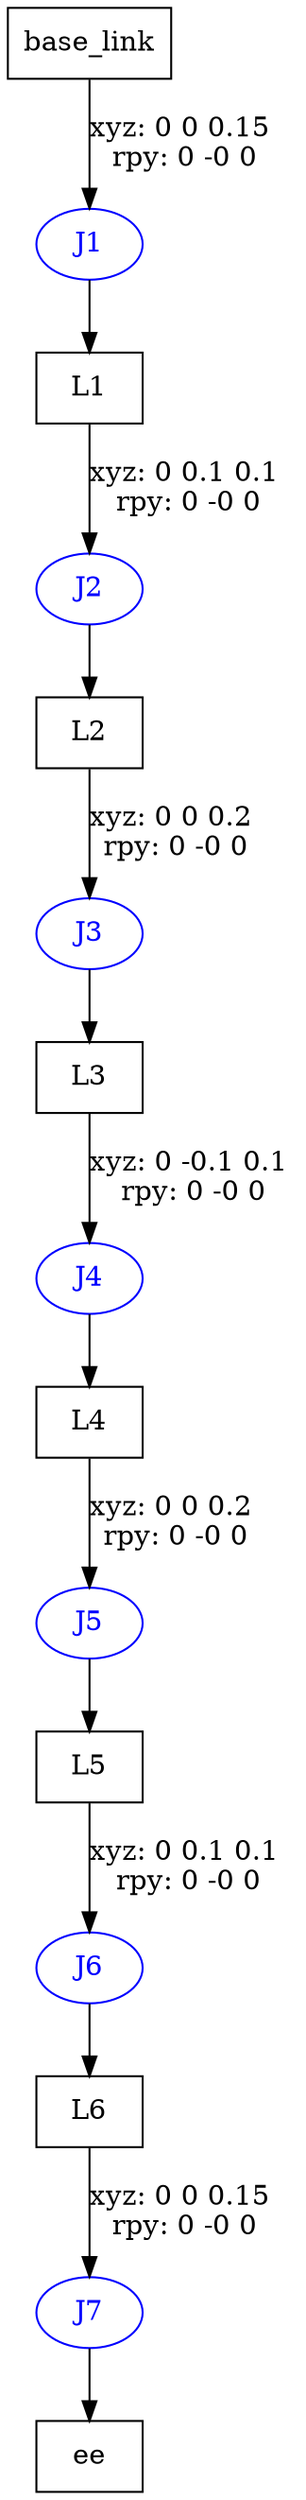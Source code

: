 digraph G {
node [shape=box];
"base_link" [label="base_link"];
"L1" [label="L1"];
"L2" [label="L2"];
"L3" [label="L3"];
"L4" [label="L4"];
"L5" [label="L5"];
"L6" [label="L6"];
"ee" [label="ee"];
node [shape=ellipse, color=blue, fontcolor=blue];
"base_link" -> "J1" [label="xyz: 0 0 0.15 \nrpy: 0 -0 0"]
"J1" -> "L1"
"L1" -> "J2" [label="xyz: 0 0.1 0.1 \nrpy: 0 -0 0"]
"J2" -> "L2"
"L2" -> "J3" [label="xyz: 0 0 0.2 \nrpy: 0 -0 0"]
"J3" -> "L3"
"L3" -> "J4" [label="xyz: 0 -0.1 0.1 \nrpy: 0 -0 0"]
"J4" -> "L4"
"L4" -> "J5" [label="xyz: 0 0 0.2 \nrpy: 0 -0 0"]
"J5" -> "L5"
"L5" -> "J6" [label="xyz: 0 0.1 0.1 \nrpy: 0 -0 0"]
"J6" -> "L6"
"L6" -> "J7" [label="xyz: 0 0 0.15 \nrpy: 0 -0 0"]
"J7" -> "ee"
}
